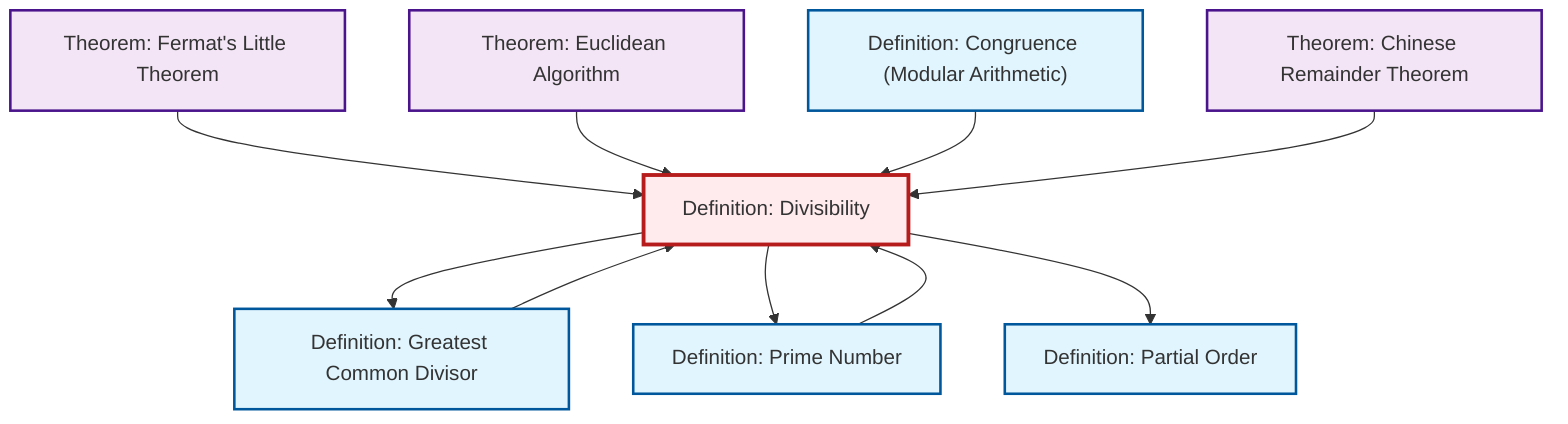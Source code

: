 graph TD
    classDef definition fill:#e1f5fe,stroke:#01579b,stroke-width:2px
    classDef theorem fill:#f3e5f5,stroke:#4a148c,stroke-width:2px
    classDef axiom fill:#fff3e0,stroke:#e65100,stroke-width:2px
    classDef example fill:#e8f5e9,stroke:#1b5e20,stroke-width:2px
    classDef current fill:#ffebee,stroke:#b71c1c,stroke-width:3px
    def-divisibility["Definition: Divisibility"]:::definition
    thm-euclidean-algorithm["Theorem: Euclidean Algorithm"]:::theorem
    thm-chinese-remainder["Theorem: Chinese Remainder Theorem"]:::theorem
    def-prime["Definition: Prime Number"]:::definition
    def-partial-order["Definition: Partial Order"]:::definition
    def-congruence["Definition: Congruence (Modular Arithmetic)"]:::definition
    def-gcd["Definition: Greatest Common Divisor"]:::definition
    thm-fermat-little["Theorem: Fermat's Little Theorem"]:::theorem
    def-divisibility --> def-gcd
    def-divisibility --> def-prime
    thm-fermat-little --> def-divisibility
    def-gcd --> def-divisibility
    def-prime --> def-divisibility
    thm-euclidean-algorithm --> def-divisibility
    def-divisibility --> def-partial-order
    def-congruence --> def-divisibility
    thm-chinese-remainder --> def-divisibility
    class def-divisibility current